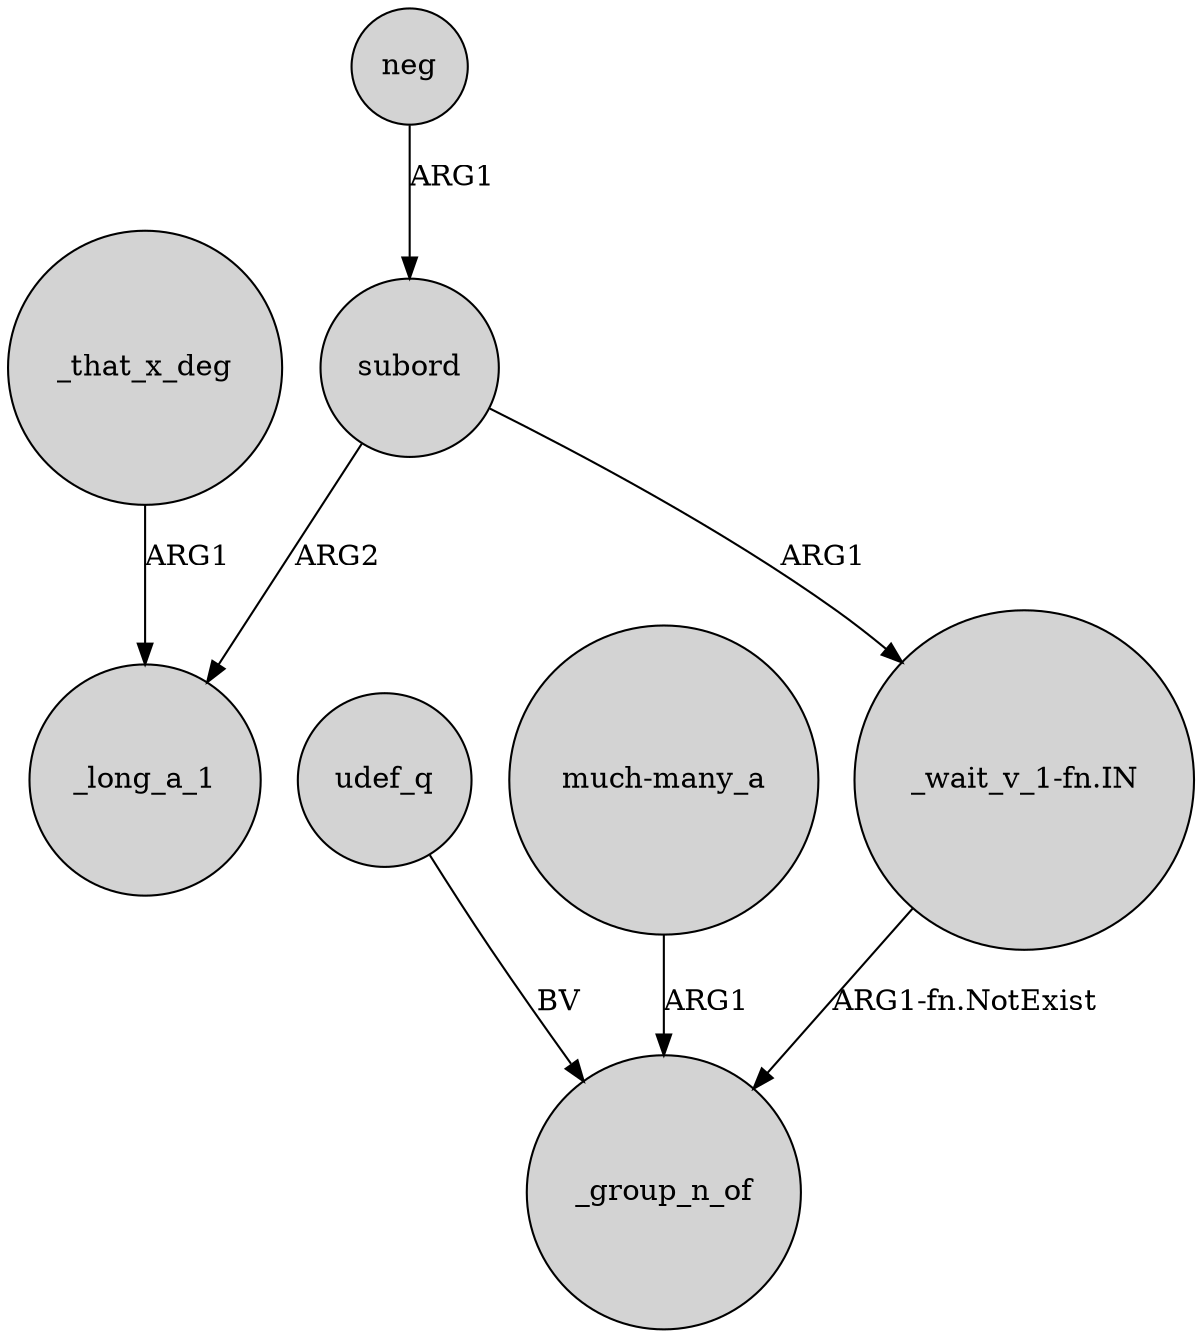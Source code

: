 digraph {
	node [shape=circle style=filled]
	_that_x_deg -> _long_a_1 [label=ARG1]
	subord -> "_wait_v_1-fn.IN" [label=ARG1]
	subord -> _long_a_1 [label=ARG2]
	"_wait_v_1-fn.IN" -> _group_n_of [label="ARG1-fn.NotExist"]
	neg -> subord [label=ARG1]
	udef_q -> _group_n_of [label=BV]
	"much-many_a" -> _group_n_of [label=ARG1]
}
